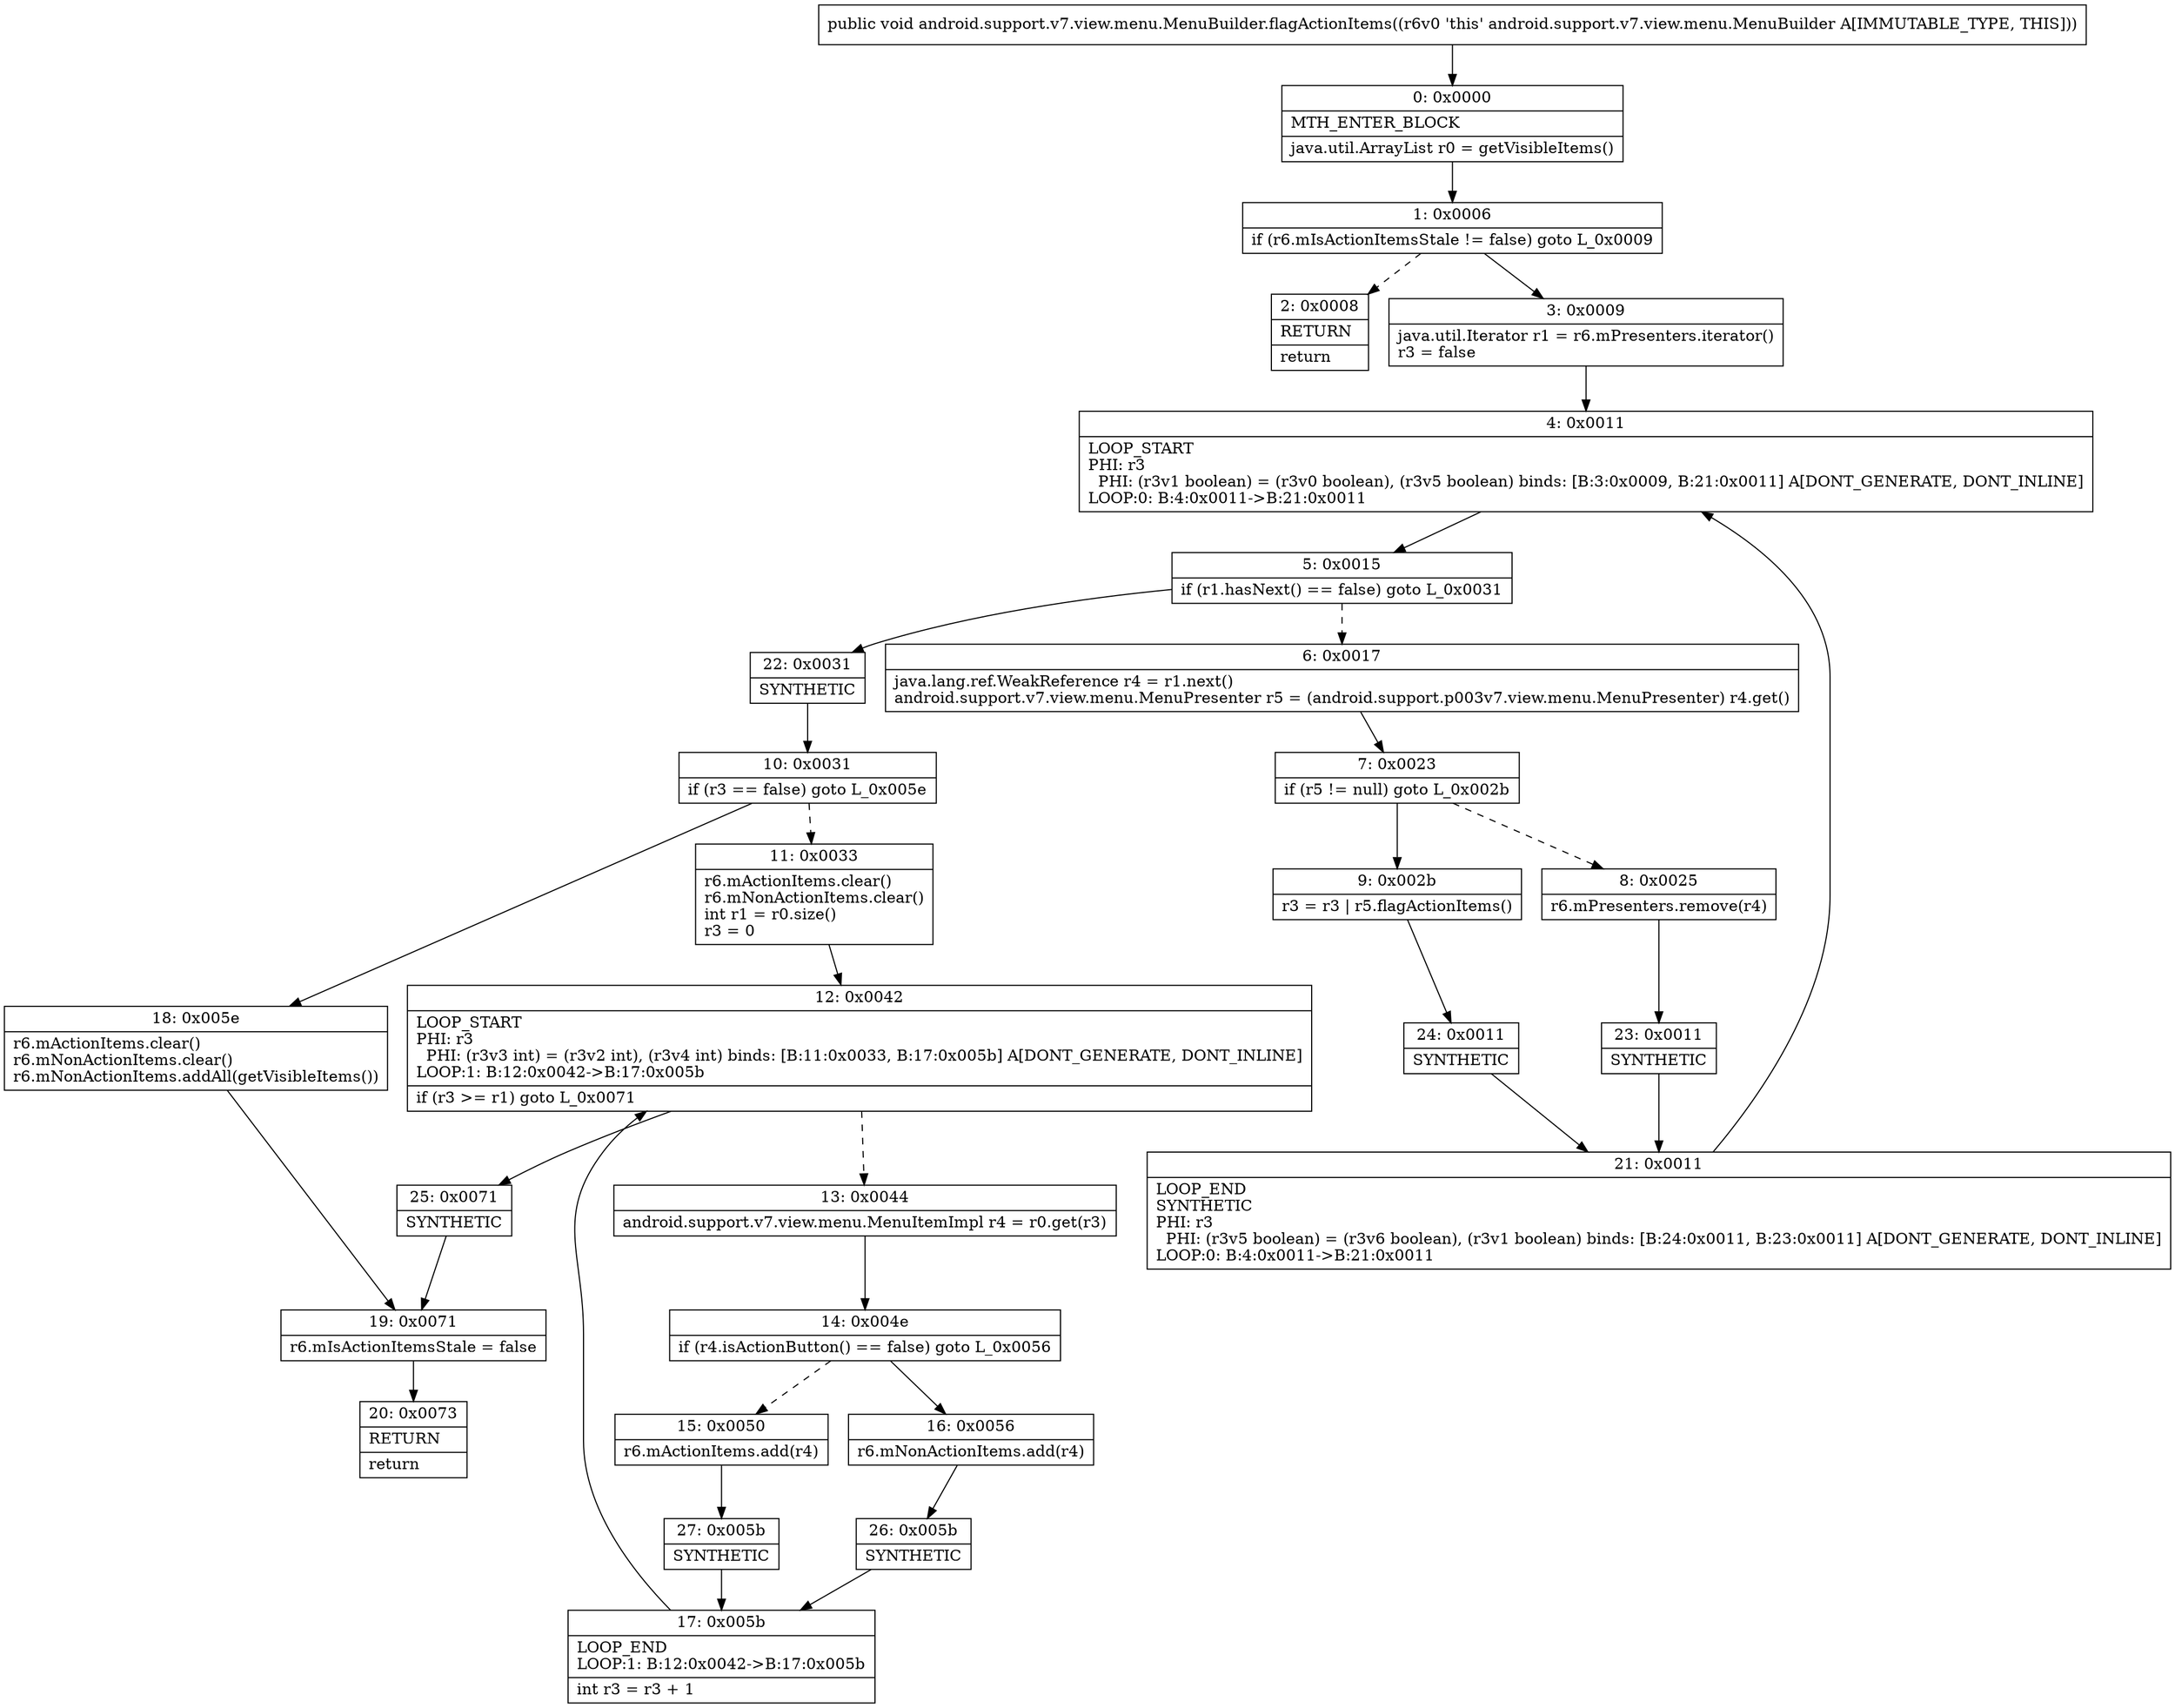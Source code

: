 digraph "CFG forandroid.support.v7.view.menu.MenuBuilder.flagActionItems()V" {
Node_0 [shape=record,label="{0\:\ 0x0000|MTH_ENTER_BLOCK\l|java.util.ArrayList r0 = getVisibleItems()\l}"];
Node_1 [shape=record,label="{1\:\ 0x0006|if (r6.mIsActionItemsStale != false) goto L_0x0009\l}"];
Node_2 [shape=record,label="{2\:\ 0x0008|RETURN\l|return\l}"];
Node_3 [shape=record,label="{3\:\ 0x0009|java.util.Iterator r1 = r6.mPresenters.iterator()\lr3 = false\l}"];
Node_4 [shape=record,label="{4\:\ 0x0011|LOOP_START\lPHI: r3 \l  PHI: (r3v1 boolean) = (r3v0 boolean), (r3v5 boolean) binds: [B:3:0x0009, B:21:0x0011] A[DONT_GENERATE, DONT_INLINE]\lLOOP:0: B:4:0x0011\-\>B:21:0x0011\l}"];
Node_5 [shape=record,label="{5\:\ 0x0015|if (r1.hasNext() == false) goto L_0x0031\l}"];
Node_6 [shape=record,label="{6\:\ 0x0017|java.lang.ref.WeakReference r4 = r1.next()\landroid.support.v7.view.menu.MenuPresenter r5 = (android.support.p003v7.view.menu.MenuPresenter) r4.get()\l}"];
Node_7 [shape=record,label="{7\:\ 0x0023|if (r5 != null) goto L_0x002b\l}"];
Node_8 [shape=record,label="{8\:\ 0x0025|r6.mPresenters.remove(r4)\l}"];
Node_9 [shape=record,label="{9\:\ 0x002b|r3 = r3 \| r5.flagActionItems()\l}"];
Node_10 [shape=record,label="{10\:\ 0x0031|if (r3 == false) goto L_0x005e\l}"];
Node_11 [shape=record,label="{11\:\ 0x0033|r6.mActionItems.clear()\lr6.mNonActionItems.clear()\lint r1 = r0.size()\lr3 = 0\l}"];
Node_12 [shape=record,label="{12\:\ 0x0042|LOOP_START\lPHI: r3 \l  PHI: (r3v3 int) = (r3v2 int), (r3v4 int) binds: [B:11:0x0033, B:17:0x005b] A[DONT_GENERATE, DONT_INLINE]\lLOOP:1: B:12:0x0042\-\>B:17:0x005b\l|if (r3 \>= r1) goto L_0x0071\l}"];
Node_13 [shape=record,label="{13\:\ 0x0044|android.support.v7.view.menu.MenuItemImpl r4 = r0.get(r3)\l}"];
Node_14 [shape=record,label="{14\:\ 0x004e|if (r4.isActionButton() == false) goto L_0x0056\l}"];
Node_15 [shape=record,label="{15\:\ 0x0050|r6.mActionItems.add(r4)\l}"];
Node_16 [shape=record,label="{16\:\ 0x0056|r6.mNonActionItems.add(r4)\l}"];
Node_17 [shape=record,label="{17\:\ 0x005b|LOOP_END\lLOOP:1: B:12:0x0042\-\>B:17:0x005b\l|int r3 = r3 + 1\l}"];
Node_18 [shape=record,label="{18\:\ 0x005e|r6.mActionItems.clear()\lr6.mNonActionItems.clear()\lr6.mNonActionItems.addAll(getVisibleItems())\l}"];
Node_19 [shape=record,label="{19\:\ 0x0071|r6.mIsActionItemsStale = false\l}"];
Node_20 [shape=record,label="{20\:\ 0x0073|RETURN\l|return\l}"];
Node_21 [shape=record,label="{21\:\ 0x0011|LOOP_END\lSYNTHETIC\lPHI: r3 \l  PHI: (r3v5 boolean) = (r3v6 boolean), (r3v1 boolean) binds: [B:24:0x0011, B:23:0x0011] A[DONT_GENERATE, DONT_INLINE]\lLOOP:0: B:4:0x0011\-\>B:21:0x0011\l}"];
Node_22 [shape=record,label="{22\:\ 0x0031|SYNTHETIC\l}"];
Node_23 [shape=record,label="{23\:\ 0x0011|SYNTHETIC\l}"];
Node_24 [shape=record,label="{24\:\ 0x0011|SYNTHETIC\l}"];
Node_25 [shape=record,label="{25\:\ 0x0071|SYNTHETIC\l}"];
Node_26 [shape=record,label="{26\:\ 0x005b|SYNTHETIC\l}"];
Node_27 [shape=record,label="{27\:\ 0x005b|SYNTHETIC\l}"];
MethodNode[shape=record,label="{public void android.support.v7.view.menu.MenuBuilder.flagActionItems((r6v0 'this' android.support.v7.view.menu.MenuBuilder A[IMMUTABLE_TYPE, THIS])) }"];
MethodNode -> Node_0;
Node_0 -> Node_1;
Node_1 -> Node_2[style=dashed];
Node_1 -> Node_3;
Node_3 -> Node_4;
Node_4 -> Node_5;
Node_5 -> Node_6[style=dashed];
Node_5 -> Node_22;
Node_6 -> Node_7;
Node_7 -> Node_8[style=dashed];
Node_7 -> Node_9;
Node_8 -> Node_23;
Node_9 -> Node_24;
Node_10 -> Node_11[style=dashed];
Node_10 -> Node_18;
Node_11 -> Node_12;
Node_12 -> Node_13[style=dashed];
Node_12 -> Node_25;
Node_13 -> Node_14;
Node_14 -> Node_15[style=dashed];
Node_14 -> Node_16;
Node_15 -> Node_27;
Node_16 -> Node_26;
Node_17 -> Node_12;
Node_18 -> Node_19;
Node_19 -> Node_20;
Node_21 -> Node_4;
Node_22 -> Node_10;
Node_23 -> Node_21;
Node_24 -> Node_21;
Node_25 -> Node_19;
Node_26 -> Node_17;
Node_27 -> Node_17;
}

